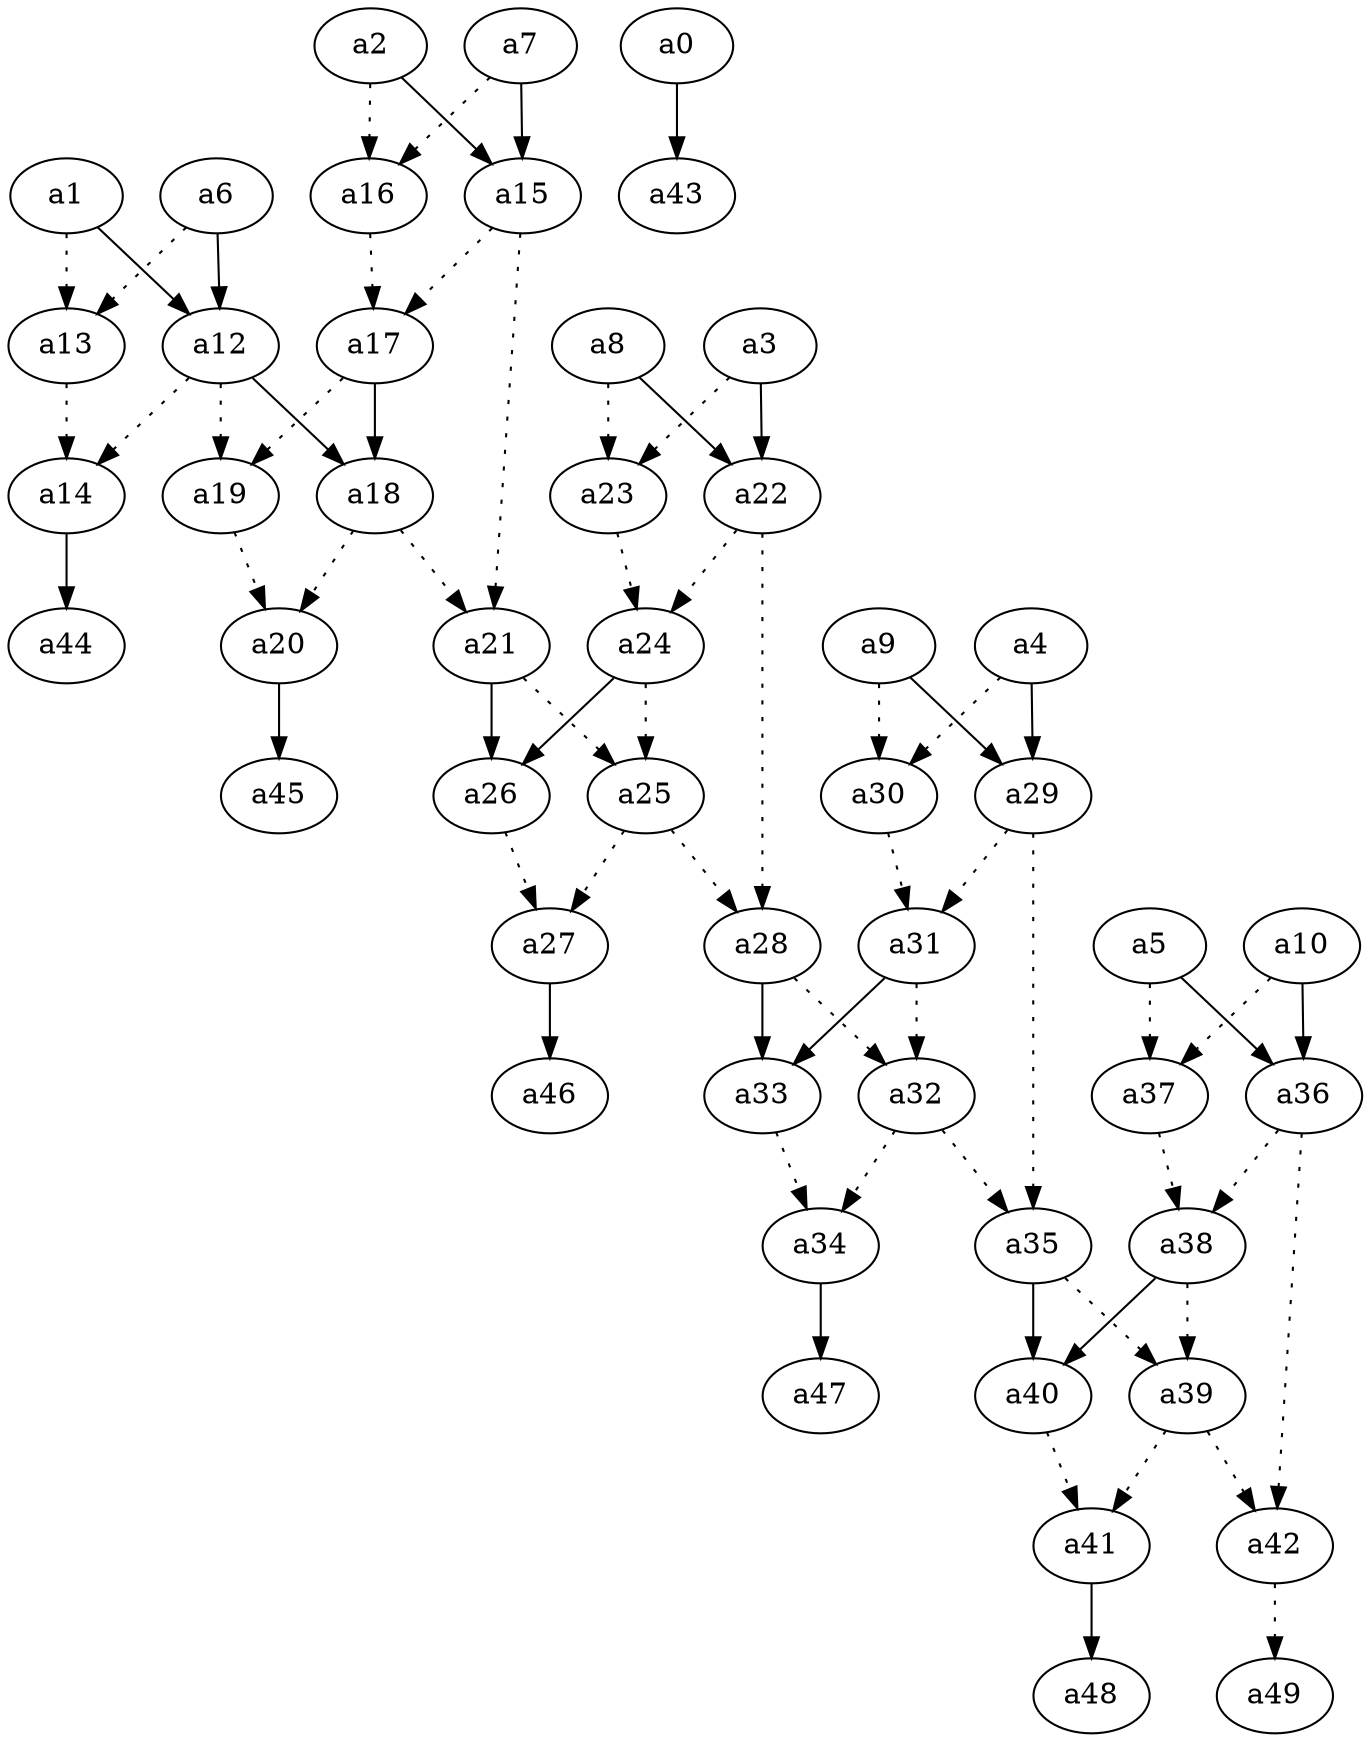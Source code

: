 digraph G1 {
 a1 ->  a12[ label="" ,color= "black"];
 a6 ->  a12[ label="" ,color= "black"];
 a1 ->  a13[ label=""  ,style=dotted,color= "black"];
 a6 ->  a13[ label=""  ,style=dotted,color= "black"];
 a12 ->  a14[ label=""  ,style=dotted,color= "black"];
 a13 ->  a14[ label=""  ,style=dotted,color= "black"];
 a2 ->  a15[ label="" ,color= "black"];
 a7 ->  a15[ label="" ,color= "black"];
 a2 ->  a16[ label=""  ,style=dotted,color= "black"];
 a7 ->  a16[ label=""  ,style=dotted,color= "black"];
 a15 ->  a17[ label=""  ,style=dotted,color= "black"];
 a16 ->  a17[ label=""  ,style=dotted,color= "black"];
 a12 ->  a18[ label="" ,color= "black"];
 a17 ->  a18[ label="" ,color= "black"];
 a12 ->  a19[ label=""  ,style=dotted,color= "black"];
 a17 ->  a19[ label=""  ,style=dotted,color= "black"];
 a18 ->  a20[ label=""  ,style=dotted,color= "black"];
 a19 ->  a20[ label=""  ,style=dotted,color= "black"];
 a15 ->  a21[ label=""  ,style=dotted,color= "black"];
 a18 ->  a21[ label=""  ,style=dotted,color= "black"];
 a3 ->  a22[ label="" ,color= "black"];
 a8 ->  a22[ label="" ,color= "black"];
 a3 ->  a23[ label=""  ,style=dotted,color= "black"];
 a8 ->  a23[ label=""  ,style=dotted,color= "black"];
 a22 ->  a24[ label=""  ,style=dotted,color= "black"];
 a23 ->  a24[ label=""  ,style=dotted,color= "black"];
 a21 ->  a25[ label=""  ,style=dotted,color= "black"];
 a24 ->  a25[ label=""  ,style=dotted,color= "black"];
 a21 ->  a26[ label="" ,color= "black"];
 a24 ->  a26[ label="" ,color= "black"];
 a25 ->  a27[ label=""  ,style=dotted,color= "black"];
 a26 ->  a27[ label=""  ,style=dotted,color= "black"];
 a22 ->  a28[ label=""  ,style=dotted,color= "black"];
 a25 ->  a28[ label=""  ,style=dotted,color= "black"];
 a4 ->  a29[ label="" ,color= "black"];
 a9 ->  a29[ label="" ,color= "black"];
 a4 ->  a30[ label=""  ,style=dotted,color= "black"];
 a9 ->  a30[ label=""  ,style=dotted,color= "black"];
 a29 ->  a31[ label=""  ,style=dotted,color= "black"];
 a30 ->  a31[ label=""  ,style=dotted,color= "black"];
 a28 ->  a32[ label=""  ,style=dotted,color= "black"];
 a31 ->  a32[ label=""  ,style=dotted,color= "black"];
 a28 ->  a33[ label="" ,color= "black"];
 a31 ->  a33[ label="" ,color= "black"];
 a32 ->  a34[ label=""  ,style=dotted,color= "black"];
 a33 ->  a34[ label=""  ,style=dotted,color= "black"];
 a29 ->  a35[ label=""  ,style=dotted,color= "black"];
 a32 ->  a35[ label=""  ,style=dotted,color= "black"];
 a5 ->  a36[ label="" ,color= "black"];
 a10 ->  a36[ label="" ,color= "black"];
 a5 ->  a37[ label=""  ,style=dotted,color= "black"];
 a10 ->  a37[ label=""  ,style=dotted,color= "black"];
 a36 ->  a38[ label=""  ,style=dotted,color= "black"];
 a37 ->  a38[ label=""  ,style=dotted,color= "black"];
 a35 ->  a39[ label=""  ,style=dotted,color= "black"];
 a38 ->  a39[ label=""  ,style=dotted,color= "black"];
 a35 ->  a40[ label="" ,color= "black"];
 a38 ->  a40[ label="" ,color= "black"];
 a39 ->  a41[ label=""  ,style=dotted,color= "black"];
 a40 ->  a41[ label=""  ,style=dotted,color= "black"];
 a36 ->  a42[ label=""  ,style=dotted,color= "black"];
 a39 ->  a42[ label=""  ,style=dotted,color= "black"];
 a0 ->  a43[ label="" ,color= "black"];
 a14 ->  a44[ label="" ,color= "black"];
 a20 ->  a45[ label="" ,color= "black"];
 a27 ->  a46[ label="" ,color= "black"];
 a34 ->  a47[ label="" ,color= "black"];
 a41 ->  a48[ label="" ,color= "black"];
 a42 ->  a49[ label=""  ,style=dotted,color= "black"];
}
